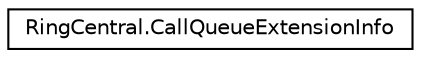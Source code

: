 digraph "Graphical Class Hierarchy"
{
 // LATEX_PDF_SIZE
  edge [fontname="Helvetica",fontsize="10",labelfontname="Helvetica",labelfontsize="10"];
  node [fontname="Helvetica",fontsize="10",shape=record];
  rankdir="LR";
  Node0 [label="RingCentral.CallQueueExtensionInfo",height=0.2,width=0.4,color="black", fillcolor="white", style="filled",URL="$classRingCentral_1_1CallQueueExtensionInfo.html",tooltip="For Call Queue extension type only. Please note that legacy 'Department' extension type corresponds t..."];
}
